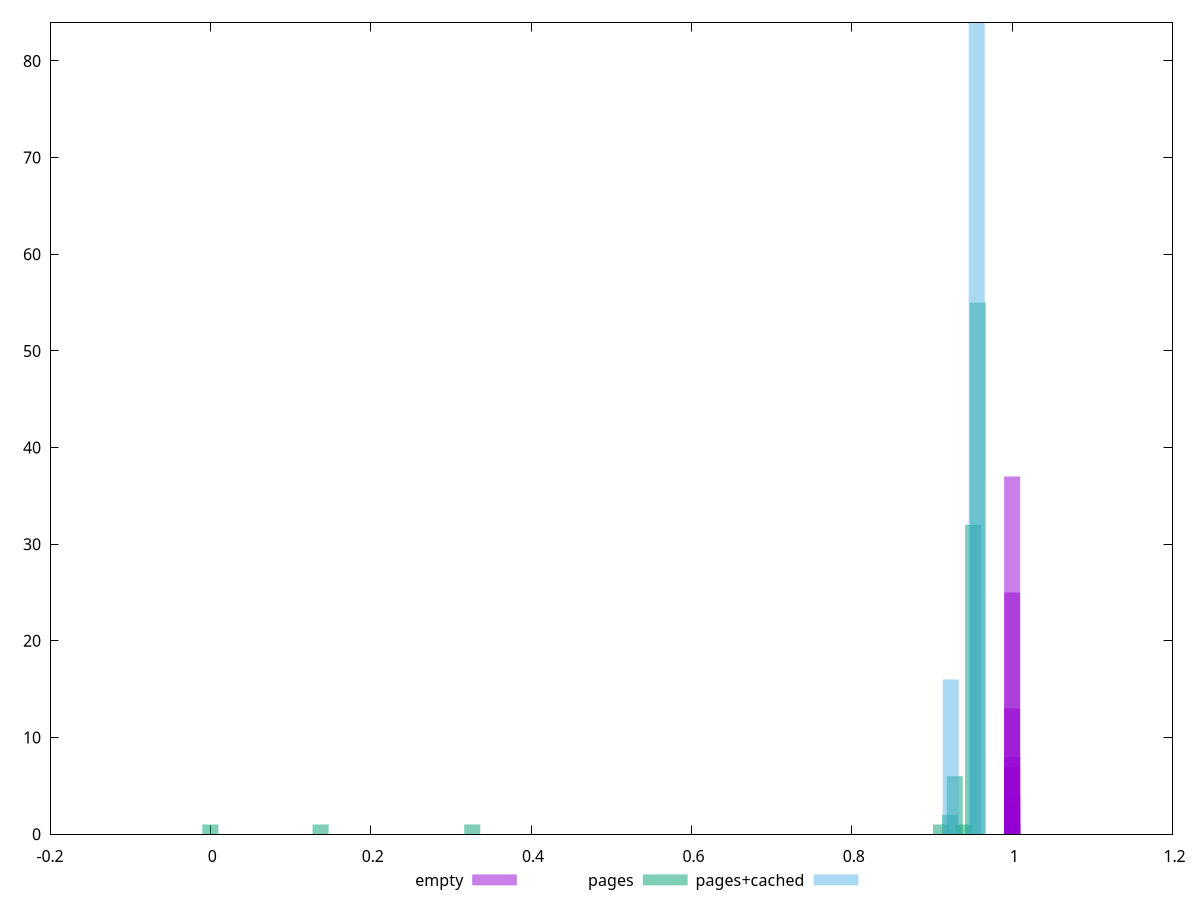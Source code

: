 $_empty <<EOF
0.9999935799942361 1
0.9999948478718034 37
0.9999950063564992 8
0.9999950855988472 7
0.9999947686294554 25
0.9999946893871074 4
0.9999949271141513 13
0.9999943724177156 3
0.9999942931753677 1
0.9999944516600635 1
EOF
$_pages <<EOF
0.13753946010513013 1
0.9570454098981972 55
0.9513145990604834 32
0.9398529773850559 1
0 1
0.9283913557096284 6
0.9111989231964871 1
0.9226605448719146 2
0.32665621774968406 1
EOF
$_pagesCached <<EOF
0.9558428458407013 84
0.9234413934393215 16
EOF
set key outside below
set terminal pngcairo
set output "report_00005_2020-11-02T22-26-11.212Z/first-meaningful-paint/first-meaningful-paint_empty_pages_pages+cached+hist.png"
set boxwidth 0.019999901711976943
set style fill transparent solid 0.5 noborder
set yrange [0:84]
plot $_empty title "empty" with boxes ,$_pages title "pages" with boxes ,$_pagesCached title "pages+cached" with boxes ,